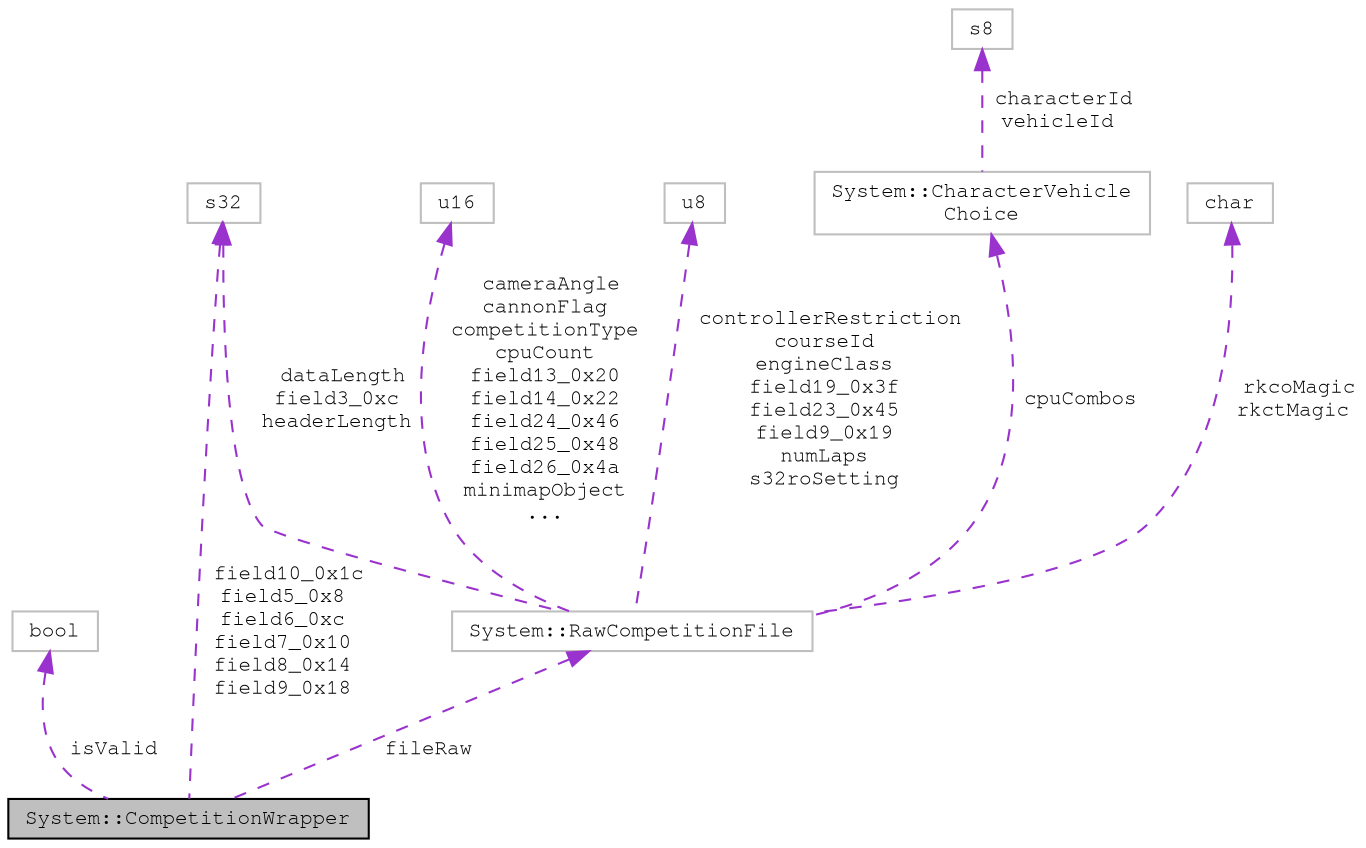 digraph "System::CompetitionWrapper"
{
 // LATEX_PDF_SIZE
  edge [fontname="FreeMono",fontsize="10",labelfontname="FreeMono",labelfontsize="10"];
  node [fontname="FreeMono",fontsize="10",shape=record];
  Node1 [label="System::CompetitionWrapper",height=0.2,width=0.4,color="black", fillcolor="grey75", style="filled", fontcolor="black",tooltip=" "];
  Node2 -> Node1 [dir="back",color="darkorchid3",fontsize="10",style="dashed",label=" isValid" ,fontname="FreeMono"];
  Node2 [label="bool",height=0.2,width=0.4,color="grey75", fillcolor="white", style="filled",tooltip=" "];
  Node3 -> Node1 [dir="back",color="darkorchid3",fontsize="10",style="dashed",label=" fileRaw" ,fontname="FreeMono"];
  Node3 [label="System::RawCompetitionFile",height=0.2,width=0.4,color="grey75", fillcolor="white", style="filled",URL="$struct_system_1_1_raw_competition_file.html",tooltip=" "];
  Node4 -> Node3 [dir="back",color="darkorchid3",fontsize="10",style="dashed",label=" rkcoMagic\nrkctMagic" ,fontname="FreeMono"];
  Node4 [label="char",height=0.2,width=0.4,color="grey75", fillcolor="white", style="filled",tooltip=" "];
  Node5 -> Node3 [dir="back",color="darkorchid3",fontsize="10",style="dashed",label=" dataLength\nfield3_0xc\nheaderLength" ,fontname="FreeMono"];
  Node5 [label="s32",height=0.2,width=0.4,color="grey75", fillcolor="white", style="filled",tooltip=" "];
  Node6 -> Node3 [dir="back",color="darkorchid3",fontsize="10",style="dashed",label=" cameraAngle\ncannonFlag\ncompetitionType\ncpuCount\nfield13_0x20\nfield14_0x22\nfield24_0x46\nfield25_0x48\nfield26_0x4a\nminimapObject\n..." ,fontname="FreeMono"];
  Node6 [label="u16",height=0.2,width=0.4,color="grey75", fillcolor="white", style="filled",URL="$classu16.html",tooltip=" "];
  Node7 -> Node3 [dir="back",color="darkorchid3",fontsize="10",style="dashed",label=" controllerRestriction\ncourseId\nengineClass\nfield19_0x3f\nfield23_0x45\nfield9_0x19\nnumLaps\ns32roSetting" ,fontname="FreeMono"];
  Node7 [label="u8",height=0.2,width=0.4,color="grey75", fillcolor="white", style="filled",tooltip=" "];
  Node8 -> Node3 [dir="back",color="darkorchid3",fontsize="10",style="dashed",label=" cpuCombos" ,fontname="FreeMono"];
  Node8 [label="System::CharacterVehicle\lChoice",height=0.2,width=0.4,color="grey75", fillcolor="white", style="filled",URL="$struct_system_1_1_character_vehicle_choice.html",tooltip=" "];
  Node9 -> Node8 [dir="back",color="darkorchid3",fontsize="10",style="dashed",label=" characterId\nvehicleId" ,fontname="FreeMono"];
  Node9 [label="s8",height=0.2,width=0.4,color="grey75", fillcolor="white", style="filled",tooltip=" "];
  Node5 -> Node1 [dir="back",color="darkorchid3",fontsize="10",style="dashed",label=" field10_0x1c\nfield5_0x8\nfield6_0xc\nfield7_0x10\nfield8_0x14\nfield9_0x18" ,fontname="FreeMono"];
}

